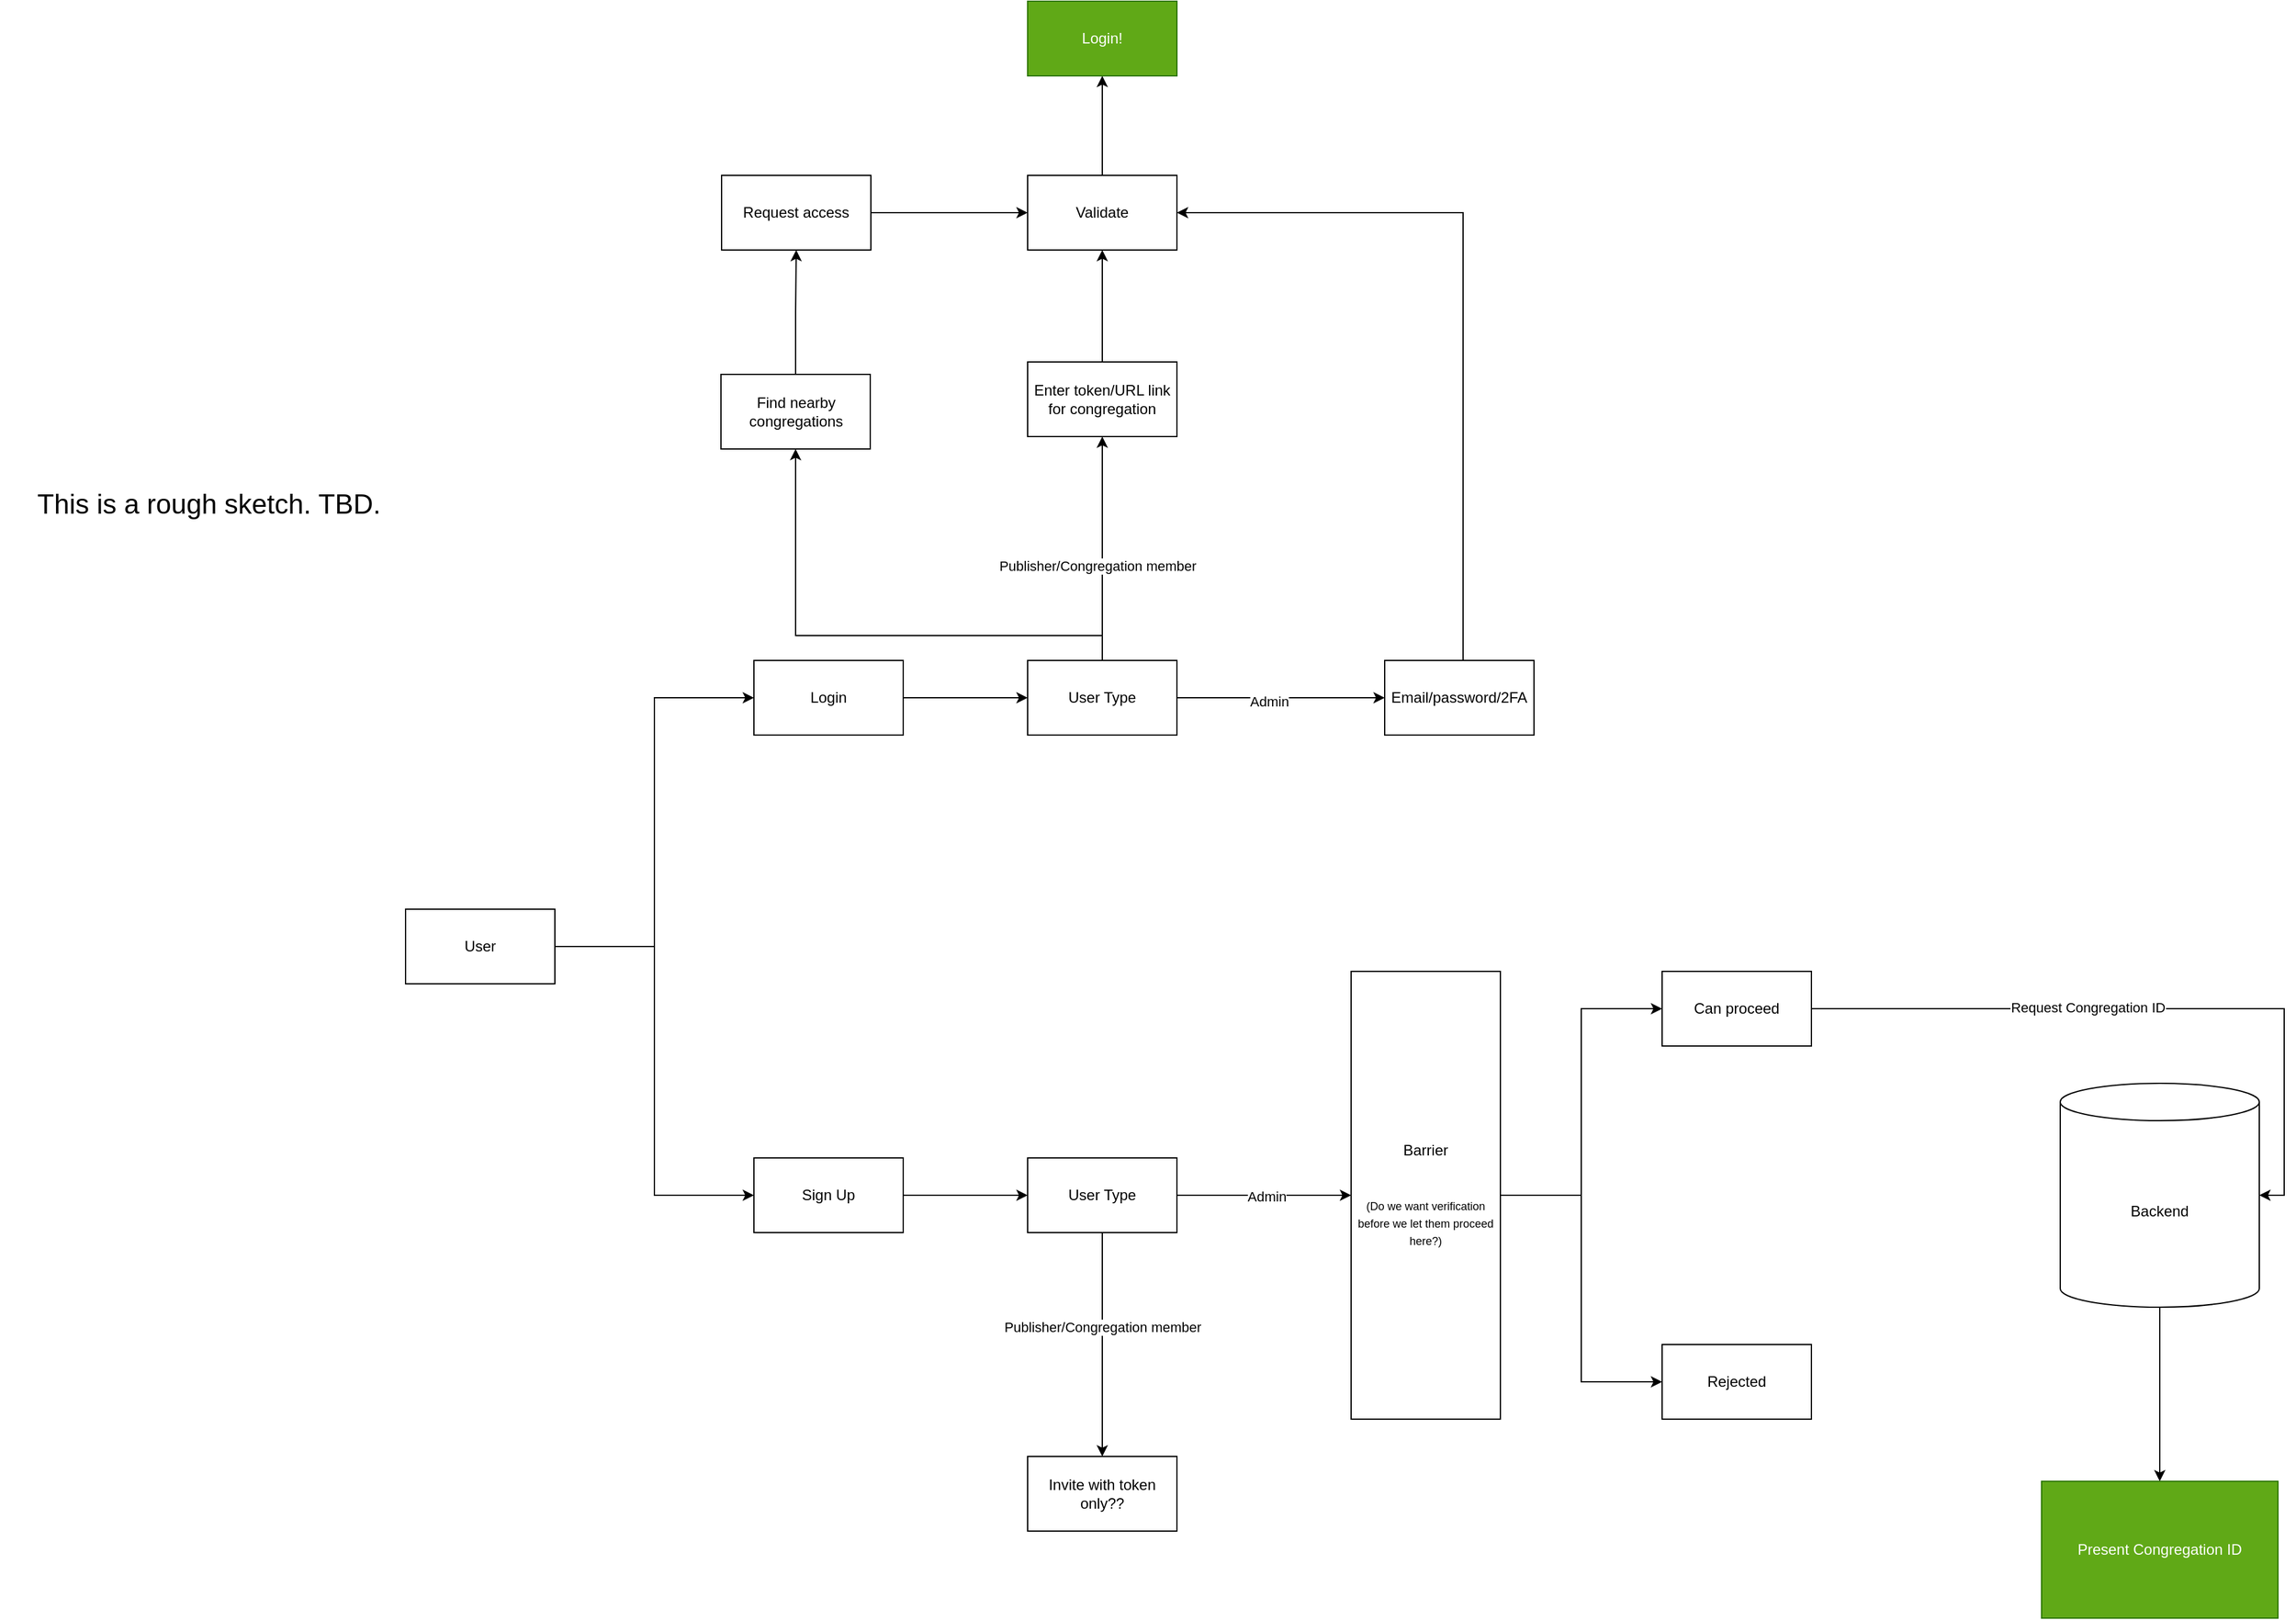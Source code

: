 <mxfile>
    <diagram name="User signup flow" id="o2GrZaCjWQQd2fSFEVUN">
        <mxGraphModel dx="3267" dy="2245" grid="1" gridSize="10" guides="1" tooltips="1" connect="1" arrows="1" fold="1" page="1" pageScale="1" pageWidth="827" pageHeight="1169" math="0" shadow="0">
            <root>
                <mxCell id="0"/>
                <mxCell id="1" parent="0"/>
                <mxCell id="fBh_FYKIKYjijbqq-Vlf-8" style="edgeStyle=orthogonalEdgeStyle;rounded=0;orthogonalLoop=1;jettySize=auto;html=1;entryX=0;entryY=0.5;entryDx=0;entryDy=0;" parent="1" source="fBh_FYKIKYjijbqq-Vlf-2" target="fBh_FYKIKYjijbqq-Vlf-4" edge="1">
                    <mxGeometry relative="1" as="geometry"/>
                </mxCell>
                <mxCell id="fBh_FYKIKYjijbqq-Vlf-9" style="edgeStyle=orthogonalEdgeStyle;rounded=0;orthogonalLoop=1;jettySize=auto;html=1;entryX=0;entryY=0.5;entryDx=0;entryDy=0;" parent="1" source="fBh_FYKIKYjijbqq-Vlf-2" target="fBh_FYKIKYjijbqq-Vlf-5" edge="1">
                    <mxGeometry relative="1" as="geometry"/>
                </mxCell>
                <mxCell id="fBh_FYKIKYjijbqq-Vlf-2" value="User" style="rounded=0;whiteSpace=wrap;html=1;" parent="1" vertex="1">
                    <mxGeometry x="40" y="370" width="120" height="60" as="geometry"/>
                </mxCell>
                <mxCell id="fBh_FYKIKYjijbqq-Vlf-3" value="&lt;font style=&quot;font-size: 22px;&quot;&gt;This is a rough sketch. TBD.&lt;/font&gt;" style="text;html=1;strokeColor=none;fillColor=none;align=center;verticalAlign=middle;whiteSpace=wrap;rounded=0;" parent="1" vertex="1">
                    <mxGeometry x="-286" y="-20" width="336" height="130" as="geometry"/>
                </mxCell>
                <mxCell id="fBh_FYKIKYjijbqq-Vlf-46" value="" style="edgeStyle=orthogonalEdgeStyle;rounded=0;orthogonalLoop=1;jettySize=auto;html=1;entryX=0;entryY=0.5;entryDx=0;entryDy=0;" parent="1" source="fBh_FYKIKYjijbqq-Vlf-4" target="fBh_FYKIKYjijbqq-Vlf-47" edge="1">
                    <mxGeometry relative="1" as="geometry">
                        <mxPoint x="480" y="250" as="targetPoint"/>
                    </mxGeometry>
                </mxCell>
                <mxCell id="fBh_FYKIKYjijbqq-Vlf-4" value="Login" style="rounded=0;whiteSpace=wrap;html=1;" parent="1" vertex="1">
                    <mxGeometry x="320" y="170" width="120" height="60" as="geometry"/>
                </mxCell>
                <mxCell id="fBh_FYKIKYjijbqq-Vlf-19" style="edgeStyle=orthogonalEdgeStyle;rounded=0;orthogonalLoop=1;jettySize=auto;html=1;entryX=0;entryY=0.5;entryDx=0;entryDy=0;" parent="1" source="fBh_FYKIKYjijbqq-Vlf-5" target="fBh_FYKIKYjijbqq-Vlf-16" edge="1">
                    <mxGeometry relative="1" as="geometry"/>
                </mxCell>
                <mxCell id="fBh_FYKIKYjijbqq-Vlf-5" value="Sign Up" style="rounded=0;whiteSpace=wrap;html=1;" parent="1" vertex="1">
                    <mxGeometry x="320" y="570" width="120" height="60" as="geometry"/>
                </mxCell>
                <mxCell id="fBh_FYKIKYjijbqq-Vlf-14" value="Invite with token only??" style="rounded=0;whiteSpace=wrap;html=1;" parent="1" vertex="1">
                    <mxGeometry x="540" y="810" width="120" height="60" as="geometry"/>
                </mxCell>
                <mxCell id="fBh_FYKIKYjijbqq-Vlf-17" style="edgeStyle=orthogonalEdgeStyle;rounded=0;orthogonalLoop=1;jettySize=auto;html=1;entryX=0.5;entryY=0;entryDx=0;entryDy=0;" parent="1" source="fBh_FYKIKYjijbqq-Vlf-16" target="fBh_FYKIKYjijbqq-Vlf-14" edge="1">
                    <mxGeometry relative="1" as="geometry"/>
                </mxCell>
                <mxCell id="fBh_FYKIKYjijbqq-Vlf-18" value="Publisher/Congregation member" style="edgeLabel;html=1;align=center;verticalAlign=middle;resizable=0;points=[];" parent="fBh_FYKIKYjijbqq-Vlf-17" vertex="1" connectable="0">
                    <mxGeometry x="-0.16" relative="1" as="geometry">
                        <mxPoint as="offset"/>
                    </mxGeometry>
                </mxCell>
                <mxCell id="fBh_FYKIKYjijbqq-Vlf-21" value="" style="edgeStyle=orthogonalEdgeStyle;rounded=0;orthogonalLoop=1;jettySize=auto;html=1;" parent="1" source="fBh_FYKIKYjijbqq-Vlf-16" target="fBh_FYKIKYjijbqq-Vlf-20" edge="1">
                    <mxGeometry relative="1" as="geometry"/>
                </mxCell>
                <mxCell id="fBh_FYKIKYjijbqq-Vlf-22" value="Admin" style="edgeLabel;html=1;align=center;verticalAlign=middle;resizable=0;points=[];" parent="fBh_FYKIKYjijbqq-Vlf-21" vertex="1" connectable="0">
                    <mxGeometry x="0.025" y="-1" relative="1" as="geometry">
                        <mxPoint as="offset"/>
                    </mxGeometry>
                </mxCell>
                <mxCell id="fBh_FYKIKYjijbqq-Vlf-16" value="User Type" style="rounded=0;whiteSpace=wrap;html=1;" parent="1" vertex="1">
                    <mxGeometry x="540" y="570" width="120" height="60" as="geometry"/>
                </mxCell>
                <mxCell id="fBh_FYKIKYjijbqq-Vlf-24" value="" style="edgeStyle=orthogonalEdgeStyle;rounded=0;orthogonalLoop=1;jettySize=auto;html=1;" parent="1" source="fBh_FYKIKYjijbqq-Vlf-20" target="fBh_FYKIKYjijbqq-Vlf-23" edge="1">
                    <mxGeometry relative="1" as="geometry"/>
                </mxCell>
                <mxCell id="fBh_FYKIKYjijbqq-Vlf-35" value="" style="edgeStyle=orthogonalEdgeStyle;rounded=0;orthogonalLoop=1;jettySize=auto;html=1;" parent="1" source="fBh_FYKIKYjijbqq-Vlf-20" target="fBh_FYKIKYjijbqq-Vlf-34" edge="1">
                    <mxGeometry relative="1" as="geometry"/>
                </mxCell>
                <mxCell id="fBh_FYKIKYjijbqq-Vlf-20" value="Barrier&lt;br&gt;&lt;br&gt;&lt;br&gt;&lt;font style=&quot;font-size: 9px;&quot;&gt;(Do we want verification before we let them proceed here?)&lt;/font&gt;" style="rounded=0;whiteSpace=wrap;html=1;" parent="1" vertex="1">
                    <mxGeometry x="800" y="420" width="120" height="360" as="geometry"/>
                </mxCell>
                <mxCell id="fBh_FYKIKYjijbqq-Vlf-30" style="edgeStyle=orthogonalEdgeStyle;rounded=0;orthogonalLoop=1;jettySize=auto;html=1;entryX=1;entryY=0.5;entryDx=0;entryDy=0;entryPerimeter=0;" parent="1" source="fBh_FYKIKYjijbqq-Vlf-23" target="fBh_FYKIKYjijbqq-Vlf-27" edge="1">
                    <mxGeometry relative="1" as="geometry">
                        <mxPoint x="960" y="1280" as="targetPoint"/>
                    </mxGeometry>
                </mxCell>
                <mxCell id="fBh_FYKIKYjijbqq-Vlf-32" value="Request Congregation ID" style="edgeLabel;html=1;align=center;verticalAlign=middle;resizable=0;points=[];" parent="fBh_FYKIKYjijbqq-Vlf-30" vertex="1" connectable="0">
                    <mxGeometry x="-0.193" y="1" relative="1" as="geometry">
                        <mxPoint as="offset"/>
                    </mxGeometry>
                </mxCell>
                <mxCell id="fBh_FYKIKYjijbqq-Vlf-23" value="Can proceed" style="rounded=0;whiteSpace=wrap;html=1;" parent="1" vertex="1">
                    <mxGeometry x="1050" y="420" width="120" height="60" as="geometry"/>
                </mxCell>
                <mxCell id="fBh_FYKIKYjijbqq-Vlf-44" value="" style="edgeStyle=orthogonalEdgeStyle;rounded=0;orthogonalLoop=1;jettySize=auto;html=1;" parent="1" source="fBh_FYKIKYjijbqq-Vlf-27" target="fBh_FYKIKYjijbqq-Vlf-43" edge="1">
                    <mxGeometry relative="1" as="geometry"/>
                </mxCell>
                <mxCell id="fBh_FYKIKYjijbqq-Vlf-27" value="Backend" style="shape=cylinder3;whiteSpace=wrap;html=1;boundedLbl=1;backgroundOutline=1;size=15;" parent="1" vertex="1">
                    <mxGeometry x="1370" y="510" width="160" height="180" as="geometry"/>
                </mxCell>
                <mxCell id="fBh_FYKIKYjijbqq-Vlf-34" value="Rejected" style="whiteSpace=wrap;html=1;rounded=0;" parent="1" vertex="1">
                    <mxGeometry x="1050" y="720" width="120" height="60" as="geometry"/>
                </mxCell>
                <mxCell id="fBh_FYKIKYjijbqq-Vlf-43" value="Present Congregation ID" style="whiteSpace=wrap;html=1;fillColor=#60a917;strokeColor=#2D7600;fontColor=#ffffff;" parent="1" vertex="1">
                    <mxGeometry x="1355" y="830" width="190" height="110" as="geometry"/>
                </mxCell>
                <mxCell id="fBh_FYKIKYjijbqq-Vlf-49" value="" style="edgeStyle=orthogonalEdgeStyle;rounded=0;orthogonalLoop=1;jettySize=auto;html=1;" parent="1" source="fBh_FYKIKYjijbqq-Vlf-47" target="fBh_FYKIKYjijbqq-Vlf-48" edge="1">
                    <mxGeometry relative="1" as="geometry"/>
                </mxCell>
                <mxCell id="fBh_FYKIKYjijbqq-Vlf-50" value="Publisher/Congregation member" style="edgeLabel;html=1;align=center;verticalAlign=middle;resizable=0;points=[];" parent="fBh_FYKIKYjijbqq-Vlf-49" vertex="1" connectable="0">
                    <mxGeometry x="-0.154" y="4" relative="1" as="geometry">
                        <mxPoint as="offset"/>
                    </mxGeometry>
                </mxCell>
                <mxCell id="fBh_FYKIKYjijbqq-Vlf-56" value="" style="edgeStyle=orthogonalEdgeStyle;rounded=0;orthogonalLoop=1;jettySize=auto;html=1;" parent="1" source="fBh_FYKIKYjijbqq-Vlf-47" target="fBh_FYKIKYjijbqq-Vlf-55" edge="1">
                    <mxGeometry relative="1" as="geometry"/>
                </mxCell>
                <mxCell id="fBh_FYKIKYjijbqq-Vlf-58" value="Admin" style="edgeLabel;html=1;align=center;verticalAlign=middle;resizable=0;points=[];" parent="fBh_FYKIKYjijbqq-Vlf-56" vertex="1" connectable="0">
                    <mxGeometry x="-0.114" y="-3" relative="1" as="geometry">
                        <mxPoint as="offset"/>
                    </mxGeometry>
                </mxCell>
                <mxCell id="NmP0XAZTdI7223ewp8VS-2" style="edgeStyle=orthogonalEdgeStyle;rounded=0;orthogonalLoop=1;jettySize=auto;html=1;entryX=0.5;entryY=1;entryDx=0;entryDy=0;" parent="1" source="fBh_FYKIKYjijbqq-Vlf-47" target="NmP0XAZTdI7223ewp8VS-1" edge="1">
                    <mxGeometry relative="1" as="geometry">
                        <Array as="points">
                            <mxPoint x="600" y="150"/>
                            <mxPoint x="353" y="150"/>
                        </Array>
                    </mxGeometry>
                </mxCell>
                <mxCell id="fBh_FYKIKYjijbqq-Vlf-47" value="User Type" style="rounded=0;whiteSpace=wrap;html=1;" parent="1" vertex="1">
                    <mxGeometry x="540" y="170" width="120" height="60" as="geometry"/>
                </mxCell>
                <mxCell id="fBh_FYKIKYjijbqq-Vlf-52" value="" style="edgeStyle=orthogonalEdgeStyle;rounded=0;orthogonalLoop=1;jettySize=auto;html=1;" parent="1" source="fBh_FYKIKYjijbqq-Vlf-48" target="fBh_FYKIKYjijbqq-Vlf-51" edge="1">
                    <mxGeometry relative="1" as="geometry"/>
                </mxCell>
                <mxCell id="fBh_FYKIKYjijbqq-Vlf-48" value="Enter token/URL link for congregation" style="rounded=0;whiteSpace=wrap;html=1;" parent="1" vertex="1">
                    <mxGeometry x="540" y="-70" width="120" height="60" as="geometry"/>
                </mxCell>
                <mxCell id="fBh_FYKIKYjijbqq-Vlf-54" value="" style="edgeStyle=orthogonalEdgeStyle;rounded=0;orthogonalLoop=1;jettySize=auto;html=1;" parent="1" source="fBh_FYKIKYjijbqq-Vlf-51" target="fBh_FYKIKYjijbqq-Vlf-53" edge="1">
                    <mxGeometry relative="1" as="geometry"/>
                </mxCell>
                <mxCell id="fBh_FYKIKYjijbqq-Vlf-51" value="Validate" style="rounded=0;whiteSpace=wrap;html=1;" parent="1" vertex="1">
                    <mxGeometry x="540" y="-220" width="120" height="60" as="geometry"/>
                </mxCell>
                <mxCell id="fBh_FYKIKYjijbqq-Vlf-53" value="Login!" style="rounded=0;whiteSpace=wrap;html=1;fillColor=#60a917;strokeColor=#2D7600;fontColor=#ffffff;" parent="1" vertex="1">
                    <mxGeometry x="540" y="-360" width="120" height="60" as="geometry"/>
                </mxCell>
                <mxCell id="fBh_FYKIKYjijbqq-Vlf-63" style="edgeStyle=orthogonalEdgeStyle;rounded=0;orthogonalLoop=1;jettySize=auto;html=1;entryX=1;entryY=0.5;entryDx=0;entryDy=0;" parent="1" source="fBh_FYKIKYjijbqq-Vlf-55" target="fBh_FYKIKYjijbqq-Vlf-51" edge="1">
                    <mxGeometry relative="1" as="geometry">
                        <Array as="points">
                            <mxPoint x="890" y="-190"/>
                        </Array>
                    </mxGeometry>
                </mxCell>
                <mxCell id="fBh_FYKIKYjijbqq-Vlf-55" value="Email/password/2FA" style="rounded=0;whiteSpace=wrap;html=1;" parent="1" vertex="1">
                    <mxGeometry x="827" y="170" width="120" height="60" as="geometry"/>
                </mxCell>
                <mxCell id="NmP0XAZTdI7223ewp8VS-6" value="" style="edgeStyle=orthogonalEdgeStyle;rounded=0;orthogonalLoop=1;jettySize=auto;html=1;" parent="1" source="NmP0XAZTdI7223ewp8VS-1" target="NmP0XAZTdI7223ewp8VS-5" edge="1">
                    <mxGeometry relative="1" as="geometry"/>
                </mxCell>
                <mxCell id="NmP0XAZTdI7223ewp8VS-1" value="Find nearby congregations" style="rounded=0;whiteSpace=wrap;html=1;" parent="1" vertex="1">
                    <mxGeometry x="293.5" y="-60" width="120" height="60" as="geometry"/>
                </mxCell>
                <mxCell id="NmP0XAZTdI7223ewp8VS-7" style="edgeStyle=orthogonalEdgeStyle;rounded=0;orthogonalLoop=1;jettySize=auto;html=1;entryX=0;entryY=0.5;entryDx=0;entryDy=0;" parent="1" source="NmP0XAZTdI7223ewp8VS-5" target="fBh_FYKIKYjijbqq-Vlf-51" edge="1">
                    <mxGeometry relative="1" as="geometry"/>
                </mxCell>
                <mxCell id="NmP0XAZTdI7223ewp8VS-5" value="Request access" style="rounded=0;whiteSpace=wrap;html=1;" parent="1" vertex="1">
                    <mxGeometry x="294" y="-220" width="120" height="60" as="geometry"/>
                </mxCell>
            </root>
        </mxGraphModel>
    </diagram>
</mxfile>